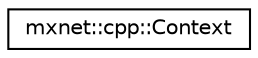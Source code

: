 digraph "Graphical Class Hierarchy"
{
 // LATEX_PDF_SIZE
  edge [fontname="Helvetica",fontsize="10",labelfontname="Helvetica",labelfontsize="10"];
  node [fontname="Helvetica",fontsize="10",shape=record];
  rankdir="LR";
  Node0 [label="mxnet::cpp::Context",height=0.2,width=0.4,color="black", fillcolor="white", style="filled",URL="$classmxnet_1_1cpp_1_1Context.html",tooltip="Context interface."];
}
